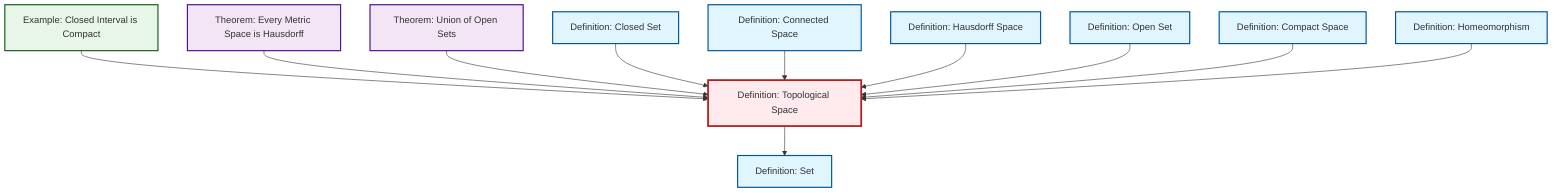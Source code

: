 graph TD
    classDef definition fill:#e1f5fe,stroke:#01579b,stroke-width:2px
    classDef theorem fill:#f3e5f5,stroke:#4a148c,stroke-width:2px
    classDef axiom fill:#fff3e0,stroke:#e65100,stroke-width:2px
    classDef example fill:#e8f5e9,stroke:#1b5e20,stroke-width:2px
    classDef current fill:#ffebee,stroke:#b71c1c,stroke-width:3px
    def-hausdorff["Definition: Hausdorff Space"]:::definition
    def-compact["Definition: Compact Space"]:::definition
    def-set["Definition: Set"]:::definition
    ex-closed-interval-compact["Example: Closed Interval is Compact"]:::example
    def-homeomorphism["Definition: Homeomorphism"]:::definition
    def-closed-set["Definition: Closed Set"]:::definition
    thm-metric-hausdorff["Theorem: Every Metric Space is Hausdorff"]:::theorem
    def-topological-space["Definition: Topological Space"]:::definition
    thm-union-open-sets["Theorem: Union of Open Sets"]:::theorem
    def-connected["Definition: Connected Space"]:::definition
    def-open-set["Definition: Open Set"]:::definition
    def-topological-space --> def-set
    ex-closed-interval-compact --> def-topological-space
    thm-metric-hausdorff --> def-topological-space
    thm-union-open-sets --> def-topological-space
    def-closed-set --> def-topological-space
    def-connected --> def-topological-space
    def-hausdorff --> def-topological-space
    def-open-set --> def-topological-space
    def-compact --> def-topological-space
    def-homeomorphism --> def-topological-space
    class def-topological-space current